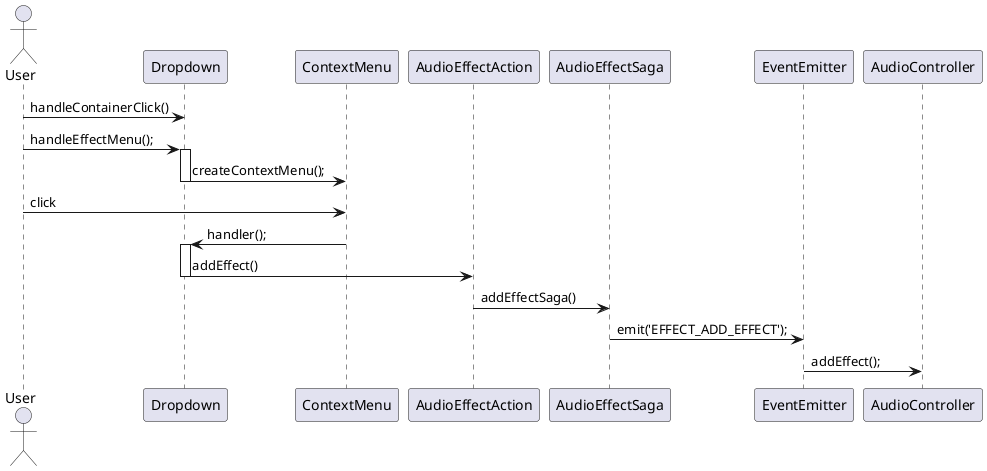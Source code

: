 @startuml
actor User

User -> Dropdown: handleContainerClick()
User -> Dropdown: handleEffectMenu();
activate Dropdown
Dropdown -> ContextMenu: createContextMenu();
deactivate Dropdown
User -> ContextMenu: click
ContextMenu -> Dropdown: handler();
activate Dropdown
Dropdown -> AudioEffectAction: addEffect()
deactivate Dropdown
AudioEffectAction -> AudioEffectSaga: addEffectSaga()
AudioEffectSaga -> EventEmitter: emit('EFFECT_ADD_EFFECT');
EventEmitter -> AudioController: addEffect();
@enduml
